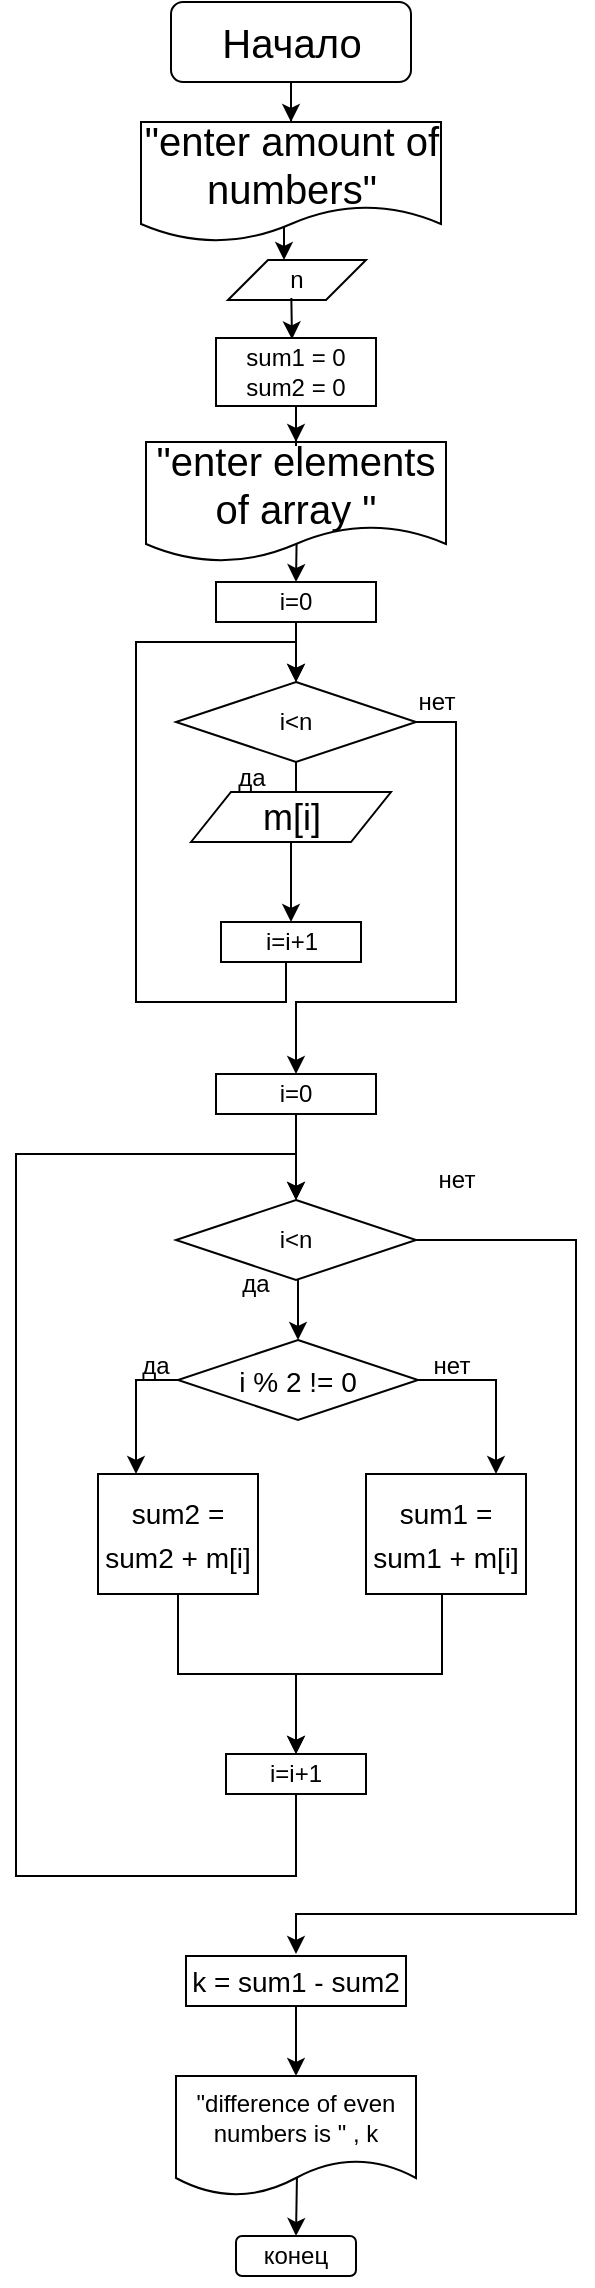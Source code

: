 <mxfile version="15.7.4" type="github">
  <diagram id="C5RBs43oDa-KdzZeNtuy" name="Page-1">
    <mxGraphModel dx="-150" dy="396" grid="1" gridSize="20" guides="1" tooltips="1" connect="1" arrows="1" fold="1" page="1" pageScale="1" pageWidth="827" pageHeight="1169" math="0" shadow="0">
      <root>
        <mxCell id="WIyWlLk6GJQsqaUBKTNV-0" />
        <mxCell id="WIyWlLk6GJQsqaUBKTNV-1" parent="WIyWlLk6GJQsqaUBKTNV-0" />
        <mxCell id="6rxGdcta7ztDB5Gd1GuF-130" value="" style="edgeStyle=orthogonalEdgeStyle;rounded=0;orthogonalLoop=1;jettySize=auto;html=1;" parent="WIyWlLk6GJQsqaUBKTNV-1" source="6rxGdcta7ztDB5Gd1GuF-131" target="6rxGdcta7ztDB5Gd1GuF-134" edge="1">
          <mxGeometry relative="1" as="geometry" />
        </mxCell>
        <mxCell id="6rxGdcta7ztDB5Gd1GuF-131" value="i=0" style="whiteSpace=wrap;html=1;rounded=0;" parent="WIyWlLk6GJQsqaUBKTNV-1" vertex="1">
          <mxGeometry x="1260" y="290" width="80" height="20" as="geometry" />
        </mxCell>
        <mxCell id="Hcy6HVX9xFuKbH1JVQTh-3" value="" style="edgeStyle=orthogonalEdgeStyle;rounded=0;orthogonalLoop=1;jettySize=auto;html=1;" parent="WIyWlLk6GJQsqaUBKTNV-1" source="6rxGdcta7ztDB5Gd1GuF-134" edge="1">
          <mxGeometry relative="1" as="geometry">
            <mxPoint x="1300" y="395" as="targetPoint" />
          </mxGeometry>
        </mxCell>
        <mxCell id="41D5uZGfCWX0jDAvpGkn-3" value="" style="edgeStyle=orthogonalEdgeStyle;rounded=0;orthogonalLoop=1;jettySize=auto;html=1;entryX=0.5;entryY=0;entryDx=0;entryDy=0;" parent="WIyWlLk6GJQsqaUBKTNV-1" source="6rxGdcta7ztDB5Gd1GuF-134" edge="1" target="41D5uZGfCWX0jDAvpGkn-41">
          <mxGeometry relative="1" as="geometry">
            <mxPoint x="1295.029" y="480.01" as="targetPoint" />
            <Array as="points">
              <mxPoint x="1380" y="360" />
              <mxPoint x="1380" y="500" />
              <mxPoint x="1300" y="500" />
            </Array>
          </mxGeometry>
        </mxCell>
        <mxCell id="6rxGdcta7ztDB5Gd1GuF-134" value="i&amp;lt;n" style="rhombus;whiteSpace=wrap;html=1;rounded=0;" parent="WIyWlLk6GJQsqaUBKTNV-1" vertex="1">
          <mxGeometry x="1240" y="340" width="120" height="40" as="geometry" />
        </mxCell>
        <mxCell id="6rxGdcta7ztDB5Gd1GuF-138" value="да" style="text;html=1;strokeColor=none;fillColor=none;align=center;verticalAlign=middle;whiteSpace=wrap;rounded=0;" parent="WIyWlLk6GJQsqaUBKTNV-1" vertex="1">
          <mxGeometry x="1247.5" y="380" width="60" height="15" as="geometry" />
        </mxCell>
        <mxCell id="6rxGdcta7ztDB5Gd1GuF-165" value="" style="edgeStyle=orthogonalEdgeStyle;rounded=0;orthogonalLoop=1;jettySize=auto;html=1;fontSize=14;" parent="WIyWlLk6GJQsqaUBKTNV-1" source="6rxGdcta7ztDB5Gd1GuF-166" target="6rxGdcta7ztDB5Gd1GuF-171" edge="1">
          <mxGeometry relative="1" as="geometry" />
        </mxCell>
        <mxCell id="6rxGdcta7ztDB5Gd1GuF-166" value="&lt;font style=&quot;font-size: 20px&quot;&gt;Начало&lt;/font&gt;" style="rounded=1;whiteSpace=wrap;html=1;fontSize=12;glass=0;strokeWidth=1;shadow=0;" parent="WIyWlLk6GJQsqaUBKTNV-1" vertex="1">
          <mxGeometry x="1237.5" width="120" height="40" as="geometry" />
        </mxCell>
        <mxCell id="crskzABntKfRAhv5GPo1-17" value="" style="edgeStyle=orthogonalEdgeStyle;rounded=0;orthogonalLoop=1;jettySize=auto;html=1;entryX=0.411;entryY=0;entryDx=0;entryDy=0;entryPerimeter=0;exitX=0.49;exitY=0.839;exitDx=0;exitDy=0;exitPerimeter=0;" parent="WIyWlLk6GJQsqaUBKTNV-1" source="6rxGdcta7ztDB5Gd1GuF-171" target="crskzABntKfRAhv5GPo1-11" edge="1">
          <mxGeometry relative="1" as="geometry">
            <Array as="points">
              <mxPoint x="1294" y="110" />
              <mxPoint x="1294" y="129" />
            </Array>
          </mxGeometry>
        </mxCell>
        <mxCell id="6rxGdcta7ztDB5Gd1GuF-171" value="&lt;font style=&quot;font-size: 20px&quot;&gt;&quot;enter amount of numbers&quot;&lt;/font&gt;" style="shape=document;whiteSpace=wrap;html=1;boundedLbl=1;" parent="WIyWlLk6GJQsqaUBKTNV-1" vertex="1">
          <mxGeometry x="1222.5" y="60" width="150" height="60" as="geometry" />
        </mxCell>
        <mxCell id="crskzABntKfRAhv5GPo1-8" value="" style="edgeStyle=orthogonalEdgeStyle;rounded=0;orthogonalLoop=1;jettySize=auto;html=1;exitX=0.502;exitY=0.84;exitDx=0;exitDy=0;exitPerimeter=0;entryX=0.5;entryY=0;entryDx=0;entryDy=0;" parent="WIyWlLk6GJQsqaUBKTNV-1" source="6rxGdcta7ztDB5Gd1GuF-172" target="6rxGdcta7ztDB5Gd1GuF-131" edge="1">
          <mxGeometry relative="1" as="geometry">
            <mxPoint x="1300" y="287" as="targetPoint" />
          </mxGeometry>
        </mxCell>
        <mxCell id="6rxGdcta7ztDB5Gd1GuF-172" value="&lt;font style=&quot;font-size: 20px&quot;&gt;&quot;enter elements of array &quot;&lt;/font&gt;" style="shape=document;whiteSpace=wrap;html=1;boundedLbl=1;" parent="WIyWlLk6GJQsqaUBKTNV-1" vertex="1">
          <mxGeometry x="1225" y="220" width="150" height="60" as="geometry" />
        </mxCell>
        <mxCell id="41D5uZGfCWX0jDAvpGkn-2" value="" style="edgeStyle=orthogonalEdgeStyle;rounded=0;orthogonalLoop=1;jettySize=auto;html=1;entryX=0.5;entryY=0;entryDx=0;entryDy=0;startArrow=none;" parent="WIyWlLk6GJQsqaUBKTNV-1" source="m-rDZ4n_DD1ah6JTsrVf-0" target="6rxGdcta7ztDB5Gd1GuF-134" edge="1">
          <mxGeometry relative="1" as="geometry">
            <mxPoint x="1320" y="320" as="targetPoint" />
            <Array as="points">
              <mxPoint x="1295" y="500" />
              <mxPoint x="1220" y="500" />
              <mxPoint x="1220" y="320" />
              <mxPoint x="1300" y="320" />
            </Array>
          </mxGeometry>
        </mxCell>
        <mxCell id="m-rDZ4n_DD1ah6JTsrVf-2" value="" style="edgeStyle=orthogonalEdgeStyle;rounded=0;orthogonalLoop=1;jettySize=auto;html=1;" edge="1" parent="WIyWlLk6GJQsqaUBKTNV-1" source="hYBSaN4shtBYQzPBx2wr-6" target="m-rDZ4n_DD1ah6JTsrVf-0">
          <mxGeometry relative="1" as="geometry" />
        </mxCell>
        <mxCell id="hYBSaN4shtBYQzPBx2wr-6" value="&lt;span style=&quot;font-size: 18px&quot;&gt;m[i]&lt;/span&gt;" style="shape=parallelogram;perimeter=parallelogramPerimeter;whiteSpace=wrap;html=1;fixedSize=1;" parent="WIyWlLk6GJQsqaUBKTNV-1" vertex="1">
          <mxGeometry x="1247.5" y="395" width="100" height="25" as="geometry" />
        </mxCell>
        <mxCell id="41D5uZGfCWX0jDAvpGkn-4" value="нет" style="text;html=1;align=center;verticalAlign=middle;resizable=0;points=[];autosize=1;strokeColor=none;fillColor=none;" parent="WIyWlLk6GJQsqaUBKTNV-1" vertex="1">
          <mxGeometry x="1350" y="340" width="40" height="20" as="geometry" />
        </mxCell>
        <mxCell id="41D5uZGfCWX0jDAvpGkn-21" value="" style="edgeStyle=orthogonalEdgeStyle;rounded=0;orthogonalLoop=1;jettySize=auto;html=1;fontSize=14;exitX=0.505;exitY=0.823;exitDx=0;exitDy=0;exitPerimeter=0;startArrow=none;entryX=0.593;entryY=0.014;entryDx=0;entryDy=0;entryPerimeter=0;" parent="WIyWlLk6GJQsqaUBKTNV-1" source="41D5uZGfCWX0jDAvpGkn-26" target="41D5uZGfCWX0jDAvpGkn-26" edge="1">
          <mxGeometry relative="1" as="geometry">
            <mxPoint x="1320" y="1124" as="targetPoint" />
          </mxGeometry>
        </mxCell>
        <mxCell id="41D5uZGfCWX0jDAvpGkn-22" value="" style="edgeStyle=orthogonalEdgeStyle;rounded=0;orthogonalLoop=1;jettySize=auto;html=1;exitX=0.504;exitY=0.833;exitDx=0;exitDy=0;exitPerimeter=0;entryX=0.5;entryY=0;entryDx=0;entryDy=0;" parent="WIyWlLk6GJQsqaUBKTNV-1" source="41D5uZGfCWX0jDAvpGkn-23" target="41D5uZGfCWX0jDAvpGkn-26" edge="1">
          <mxGeometry relative="1" as="geometry">
            <mxPoint x="1320" y="1137" as="targetPoint" />
          </mxGeometry>
        </mxCell>
        <mxCell id="41D5uZGfCWX0jDAvpGkn-23" value="&quot;difference of even numbers is&amp;nbsp;&quot; , k" style="shape=document;whiteSpace=wrap;html=1;boundedLbl=1;" parent="WIyWlLk6GJQsqaUBKTNV-1" vertex="1">
          <mxGeometry x="1240" y="1037" width="120" height="60" as="geometry" />
        </mxCell>
        <mxCell id="41D5uZGfCWX0jDAvpGkn-24" value="" style="edgeStyle=orthogonalEdgeStyle;rounded=0;orthogonalLoop=1;jettySize=auto;html=1;fontSize=14;entryX=0.5;entryY=0;entryDx=0;entryDy=0;exitX=0.5;exitY=1;exitDx=0;exitDy=0;" parent="WIyWlLk6GJQsqaUBKTNV-1" source="41D5uZGfCWX0jDAvpGkn-25" target="41D5uZGfCWX0jDAvpGkn-23" edge="1">
          <mxGeometry relative="1" as="geometry">
            <mxPoint x="1320" y="997" as="sourcePoint" />
          </mxGeometry>
        </mxCell>
        <mxCell id="41D5uZGfCWX0jDAvpGkn-25" value="k = sum1 - sum2" style="rounded=0;whiteSpace=wrap;html=1;fontSize=14;" parent="WIyWlLk6GJQsqaUBKTNV-1" vertex="1">
          <mxGeometry x="1245" y="977" width="110" height="25" as="geometry" />
        </mxCell>
        <mxCell id="41D5uZGfCWX0jDAvpGkn-26" value="конец" style="rounded=1;whiteSpace=wrap;html=1;" parent="WIyWlLk6GJQsqaUBKTNV-1" vertex="1">
          <mxGeometry x="1270" y="1117" width="60" height="20" as="geometry" />
        </mxCell>
        <mxCell id="41D5uZGfCWX0jDAvpGkn-51" value="" style="edgeStyle=orthogonalEdgeStyle;rounded=0;orthogonalLoop=1;jettySize=auto;html=1;" parent="WIyWlLk6GJQsqaUBKTNV-1" source="41D5uZGfCWX0jDAvpGkn-27" target="41D5uZGfCWX0jDAvpGkn-42" edge="1">
          <mxGeometry relative="1" as="geometry">
            <mxPoint x="1300" y="596" as="targetPoint" />
            <Array as="points">
              <mxPoint x="1300" y="937" />
              <mxPoint x="1160" y="937" />
              <mxPoint x="1160" y="576" />
              <mxPoint x="1300" y="576" />
            </Array>
          </mxGeometry>
        </mxCell>
        <mxCell id="41D5uZGfCWX0jDAvpGkn-27" value="i=i+1" style="rounded=0;whiteSpace=wrap;html=1;" parent="WIyWlLk6GJQsqaUBKTNV-1" vertex="1">
          <mxGeometry x="1265" y="876" width="70" height="20" as="geometry" />
        </mxCell>
        <mxCell id="41D5uZGfCWX0jDAvpGkn-48" value="" style="edgeStyle=orthogonalEdgeStyle;rounded=0;orthogonalLoop=1;jettySize=auto;html=1;" parent="WIyWlLk6GJQsqaUBKTNV-1" source="41D5uZGfCWX0jDAvpGkn-30" target="41D5uZGfCWX0jDAvpGkn-27" edge="1">
          <mxGeometry relative="1" as="geometry" />
        </mxCell>
        <mxCell id="41D5uZGfCWX0jDAvpGkn-30" value="&lt;font style=&quot;font-size: 14px&quot;&gt;sum2 = sum2 + m[i]&lt;/font&gt;" style="whiteSpace=wrap;html=1;fontSize=18;" parent="WIyWlLk6GJQsqaUBKTNV-1" vertex="1">
          <mxGeometry x="1201" y="736" width="80" height="60" as="geometry" />
        </mxCell>
        <mxCell id="41D5uZGfCWX0jDAvpGkn-47" value="" style="edgeStyle=orthogonalEdgeStyle;rounded=0;orthogonalLoop=1;jettySize=auto;html=1;" parent="WIyWlLk6GJQsqaUBKTNV-1" source="41D5uZGfCWX0jDAvpGkn-32" target="41D5uZGfCWX0jDAvpGkn-27" edge="1">
          <mxGeometry relative="1" as="geometry">
            <Array as="points">
              <mxPoint x="1373" y="836" />
              <mxPoint x="1300" y="836" />
            </Array>
          </mxGeometry>
        </mxCell>
        <mxCell id="41D5uZGfCWX0jDAvpGkn-32" value="&lt;font style=&quot;font-size: 14px&quot;&gt;sum1 = sum1 + m[i]&lt;/font&gt;" style="whiteSpace=wrap;html=1;fontSize=18;" parent="WIyWlLk6GJQsqaUBKTNV-1" vertex="1">
          <mxGeometry x="1335" y="736" width="80" height="60" as="geometry" />
        </mxCell>
        <mxCell id="41D5uZGfCWX0jDAvpGkn-33" value="да" style="text;html=1;strokeColor=none;fillColor=none;align=center;verticalAlign=middle;whiteSpace=wrap;rounded=0;" parent="WIyWlLk6GJQsqaUBKTNV-1" vertex="1">
          <mxGeometry x="1200" y="667" width="60" height="30" as="geometry" />
        </mxCell>
        <mxCell id="41D5uZGfCWX0jDAvpGkn-34" value="нет" style="text;html=1;strokeColor=none;fillColor=none;align=center;verticalAlign=middle;whiteSpace=wrap;rounded=0;" parent="WIyWlLk6GJQsqaUBKTNV-1" vertex="1">
          <mxGeometry x="1347.5" y="667" width="60" height="30" as="geometry" />
        </mxCell>
        <mxCell id="41D5uZGfCWX0jDAvpGkn-53" value="" style="edgeStyle=orthogonalEdgeStyle;rounded=0;orthogonalLoop=1;jettySize=auto;html=1;" parent="WIyWlLk6GJQsqaUBKTNV-1" source="41D5uZGfCWX0jDAvpGkn-35" edge="1">
          <mxGeometry relative="1" as="geometry">
            <mxPoint x="1220" y="736" as="targetPoint" />
            <Array as="points">
              <mxPoint x="1220" y="689" />
              <mxPoint x="1220" y="736" />
            </Array>
          </mxGeometry>
        </mxCell>
        <mxCell id="41D5uZGfCWX0jDAvpGkn-54" value="" style="edgeStyle=orthogonalEdgeStyle;rounded=0;orthogonalLoop=1;jettySize=auto;html=1;" parent="WIyWlLk6GJQsqaUBKTNV-1" source="41D5uZGfCWX0jDAvpGkn-35" edge="1">
          <mxGeometry relative="1" as="geometry">
            <mxPoint x="1400" y="736" as="targetPoint" />
            <Array as="points">
              <mxPoint x="1400" y="689" />
              <mxPoint x="1400" y="736" />
            </Array>
          </mxGeometry>
        </mxCell>
        <mxCell id="41D5uZGfCWX0jDAvpGkn-35" value="&lt;font style=&quot;font-size: 14px&quot;&gt;i % 2 != 0&lt;/font&gt;" style="rhombus;whiteSpace=wrap;html=1;fontSize=18;" parent="WIyWlLk6GJQsqaUBKTNV-1" vertex="1">
          <mxGeometry x="1241" y="669" width="120" height="40" as="geometry" />
        </mxCell>
        <mxCell id="41D5uZGfCWX0jDAvpGkn-52" value="" style="edgeStyle=orthogonalEdgeStyle;rounded=0;orthogonalLoop=1;jettySize=auto;html=1;" parent="WIyWlLk6GJQsqaUBKTNV-1" source="41D5uZGfCWX0jDAvpGkn-41" target="41D5uZGfCWX0jDAvpGkn-42" edge="1">
          <mxGeometry relative="1" as="geometry" />
        </mxCell>
        <mxCell id="41D5uZGfCWX0jDAvpGkn-41" value="i=0" style="whiteSpace=wrap;html=1;rounded=0;" parent="WIyWlLk6GJQsqaUBKTNV-1" vertex="1">
          <mxGeometry x="1260" y="536" width="80" height="20" as="geometry" />
        </mxCell>
        <mxCell id="41D5uZGfCWX0jDAvpGkn-45" value="" style="edgeStyle=orthogonalEdgeStyle;rounded=0;orthogonalLoop=1;jettySize=auto;html=1;" parent="WIyWlLk6GJQsqaUBKTNV-1" source="41D5uZGfCWX0jDAvpGkn-42" target="41D5uZGfCWX0jDAvpGkn-35" edge="1">
          <mxGeometry relative="1" as="geometry">
            <Array as="points">
              <mxPoint x="1301" y="659" />
              <mxPoint x="1301" y="659" />
            </Array>
          </mxGeometry>
        </mxCell>
        <mxCell id="41D5uZGfCWX0jDAvpGkn-57" value="" style="edgeStyle=orthogonalEdgeStyle;rounded=0;orthogonalLoop=1;jettySize=auto;html=1;" parent="WIyWlLk6GJQsqaUBKTNV-1" source="41D5uZGfCWX0jDAvpGkn-42" edge="1">
          <mxGeometry relative="1" as="geometry">
            <mxPoint x="1300" y="976" as="targetPoint" />
            <Array as="points">
              <mxPoint x="1440" y="619" />
              <mxPoint x="1440" y="956" />
              <mxPoint x="1300" y="956" />
            </Array>
          </mxGeometry>
        </mxCell>
        <mxCell id="41D5uZGfCWX0jDAvpGkn-42" value="i&amp;lt;n" style="rhombus;whiteSpace=wrap;html=1;rounded=0;" parent="WIyWlLk6GJQsqaUBKTNV-1" vertex="1">
          <mxGeometry x="1240" y="599" width="120" height="40" as="geometry" />
        </mxCell>
        <mxCell id="41D5uZGfCWX0jDAvpGkn-55" value="да" style="text;html=1;strokeColor=none;fillColor=none;align=center;verticalAlign=middle;whiteSpace=wrap;rounded=0;" parent="WIyWlLk6GJQsqaUBKTNV-1" vertex="1">
          <mxGeometry x="1250" y="626" width="60" height="30" as="geometry" />
        </mxCell>
        <mxCell id="41D5uZGfCWX0jDAvpGkn-56" value="нет" style="text;html=1;align=center;verticalAlign=middle;resizable=0;points=[];autosize=1;strokeColor=none;fillColor=none;" parent="WIyWlLk6GJQsqaUBKTNV-1" vertex="1">
          <mxGeometry x="1360" y="579" width="40" height="20" as="geometry" />
        </mxCell>
        <mxCell id="crskzABntKfRAhv5GPo1-5" value="" style="edgeStyle=orthogonalEdgeStyle;rounded=0;orthogonalLoop=1;jettySize=auto;html=1;" parent="WIyWlLk6GJQsqaUBKTNV-1" source="crskzABntKfRAhv5GPo1-2" target="6rxGdcta7ztDB5Gd1GuF-172" edge="1">
          <mxGeometry relative="1" as="geometry" />
        </mxCell>
        <mxCell id="crskzABntKfRAhv5GPo1-2" value="sum1 = 0&lt;br&gt;sum2 = 0" style="rounded=0;whiteSpace=wrap;html=1;" parent="WIyWlLk6GJQsqaUBKTNV-1" vertex="1">
          <mxGeometry x="1260" y="168" width="80" height="34" as="geometry" />
        </mxCell>
        <mxCell id="crskzABntKfRAhv5GPo1-11" value="n" style="shape=parallelogram;perimeter=parallelogramPerimeter;whiteSpace=wrap;html=1;fixedSize=1;" parent="WIyWlLk6GJQsqaUBKTNV-1" vertex="1">
          <mxGeometry x="1266" y="129" width="69" height="20" as="geometry" />
        </mxCell>
        <mxCell id="crskzABntKfRAhv5GPo1-15" value="" style="edgeStyle=orthogonalEdgeStyle;rounded=0;orthogonalLoop=1;jettySize=auto;html=1;startArrow=none;exitX=0.459;exitY=0.95;exitDx=0;exitDy=0;exitPerimeter=0;entryX=0.475;entryY=0.02;entryDx=0;entryDy=0;entryPerimeter=0;" parent="WIyWlLk6GJQsqaUBKTNV-1" source="crskzABntKfRAhv5GPo1-11" target="crskzABntKfRAhv5GPo1-2" edge="1">
          <mxGeometry relative="1" as="geometry">
            <mxPoint x="1320.5" y="160" as="sourcePoint" />
            <mxPoint x="1298" y="150" as="targetPoint" />
            <Array as="points">
              <mxPoint x="1298" y="150" />
            </Array>
          </mxGeometry>
        </mxCell>
        <mxCell id="m-rDZ4n_DD1ah6JTsrVf-0" value="i=i+1" style="rounded=0;whiteSpace=wrap;html=1;" vertex="1" parent="WIyWlLk6GJQsqaUBKTNV-1">
          <mxGeometry x="1262.5" y="460" width="70" height="20" as="geometry" />
        </mxCell>
      </root>
    </mxGraphModel>
  </diagram>
</mxfile>
